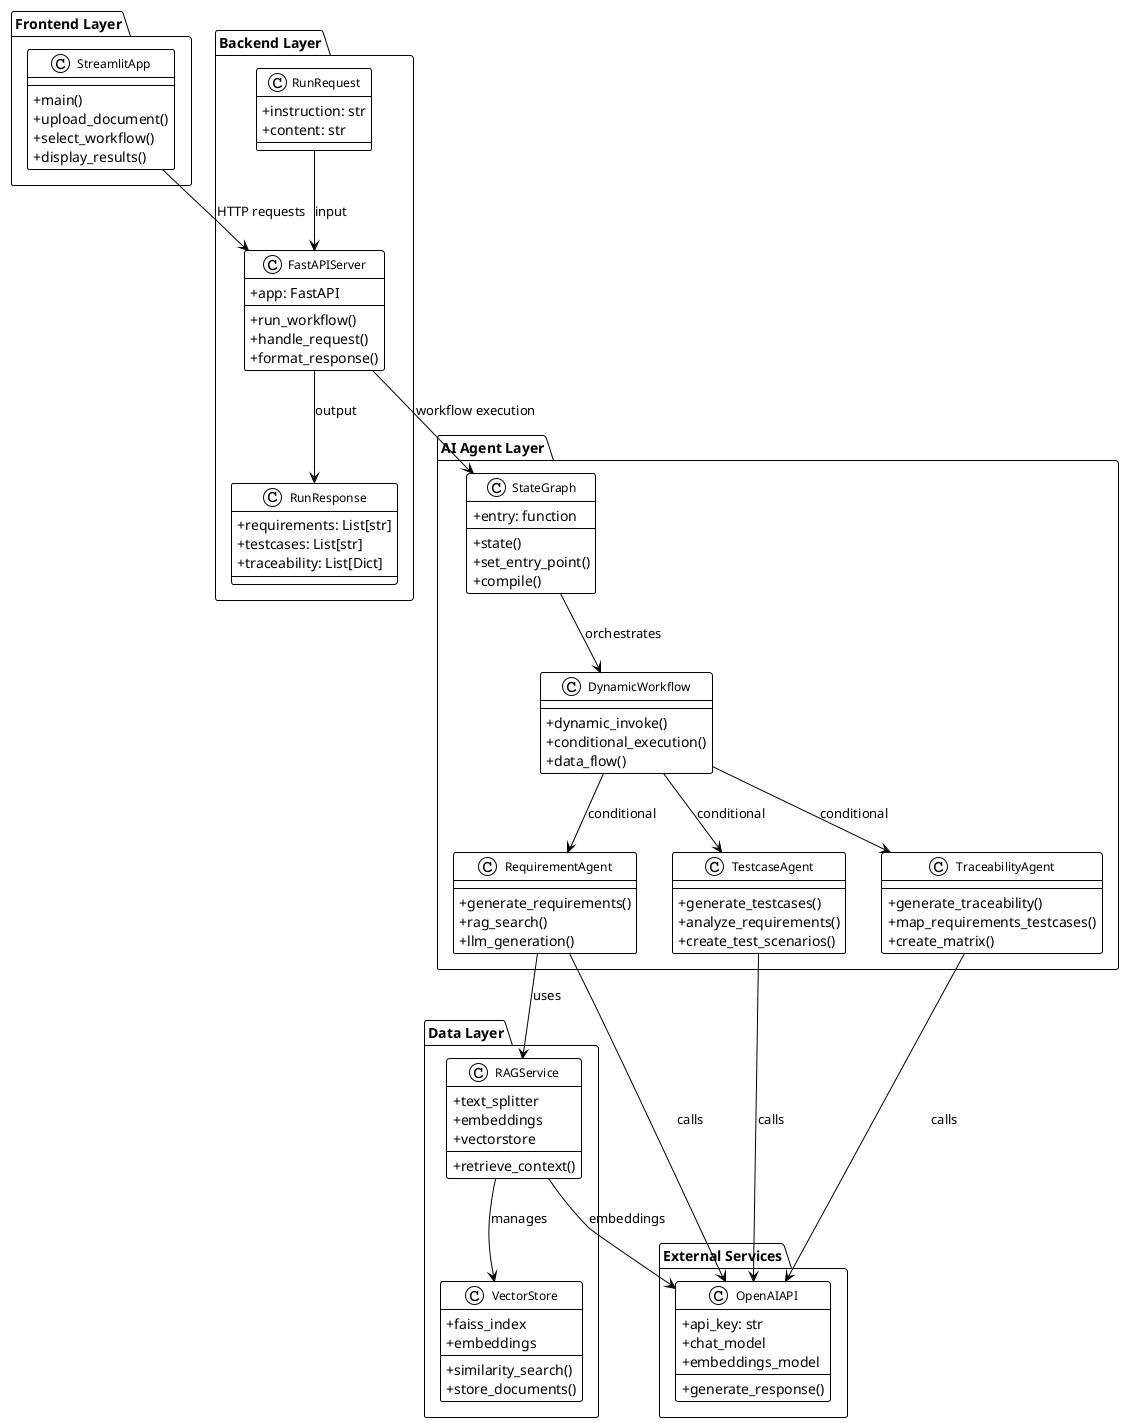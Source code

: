 @startuml AAWGA Class Diagram

!theme plain
skinparam classAttributeIconSize 0
skinparam classFontSize 12
skinparam classFontName Arial

package "Frontend Layer" {
    class StreamlitApp {
        +main()
        +upload_document()
        +select_workflow()
        +display_results()
    }
}

package "Backend Layer" {
    class FastAPIServer {
        +app: FastAPI
        +run_workflow()
        +handle_request()
        +format_response()
    }
    
    class RunRequest {
        +instruction: str
        +content: str
    }
    
    class RunResponse {
        +requirements: List[str]
        +testcases: List[str]
        +traceability: List[Dict]
    }
}

package "AI Agent Layer" {
    class StateGraph {
        +entry: function
        +state()
        +set_entry_point()
        +compile()
    }
    
    class DynamicWorkflow {
        +dynamic_invoke()
        +conditional_execution()
        +data_flow()
    }
    
    class RequirementAgent {
        +generate_requirements()
        +rag_search()
        +llm_generation()
    }
    
    class TestcaseAgent {
        +generate_testcases()
        +analyze_requirements()
        +create_test_scenarios()
    }
    
    class TraceabilityAgent {
        +generate_traceability()
        +map_requirements_testcases()
        +create_matrix()
    }
}

package "Data Layer" {
    class VectorStore {
        +faiss_index
        +embeddings
        +similarity_search()
        +store_documents()
    }
    
    class RAGService {
        +text_splitter
        +embeddings
        +vectorstore
        +retrieve_context()
    }
}

package "External Services" {
    class OpenAIAPI {
        +api_key: str
        +chat_model
        +embeddings_model
        +generate_response()
    }
}

' Relationships
StreamlitApp --> FastAPIServer : HTTP requests
FastAPIServer --> StateGraph : workflow execution
StateGraph --> DynamicWorkflow : orchestrates
DynamicWorkflow --> RequirementAgent : conditional
DynamicWorkflow --> TestcaseAgent : conditional
DynamicWorkflow --> TraceabilityAgent : conditional

RequirementAgent --> RAGService : uses
RequirementAgent --> OpenAIAPI : calls
TestcaseAgent --> OpenAIAPI : calls
TraceabilityAgent --> OpenAIAPI : calls

RAGService --> VectorStore : manages
RAGService --> OpenAIAPI : embeddings

RunRequest --> FastAPIServer : input
FastAPIServer --> RunResponse : output

@enduml 